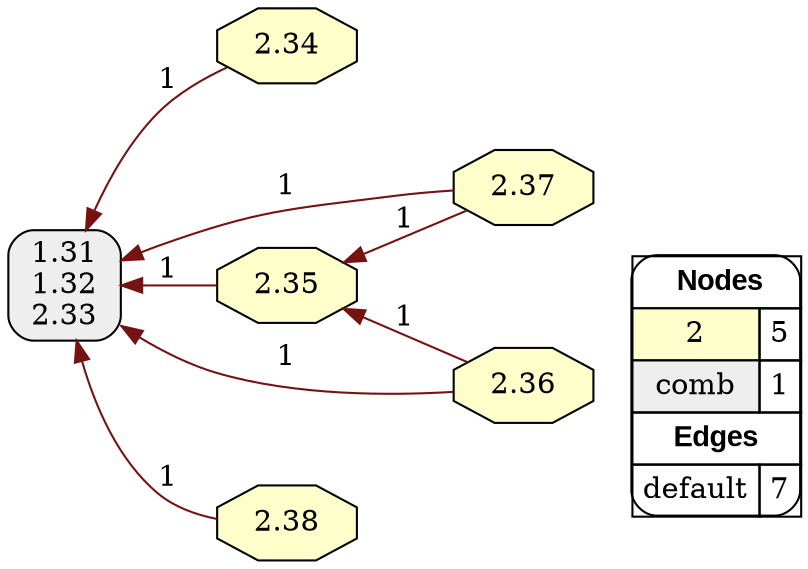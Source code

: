 digraph{
rankdir=RL
node[shape=octagon style=filled fillcolor="#FFFFCC"] 
"2.35"
"2.34"
"2.37"
"2.36"
"2.38"
node[shape=box style="filled,rounded" fillcolor="#EEEEEE"] 
"1.31\n1.32\n2.33"
edge[arrowhead=normal style=solid color="#000000" constraint=true ]
"2.34" -> "1.31\n1.32\n2.33" [label="1"][color="#761212"]
"2.36" -> "1.31\n1.32\n2.33" [label="1"][color="#761212"]
"2.38" -> "1.31\n1.32\n2.33" [label="1"][color="#761212"]
"2.35" -> "1.31\n1.32\n2.33" [label="1"][color="#761212"]
"2.37" -> "1.31\n1.32\n2.33" [label="1"][color="#761212"]
"2.36" -> "2.35" [label="1"][color="#761212"]
"2.37" -> "2.35" [label="1"][color="#761212"]
edge[arrowhead=normal style=solid color="#000000" constraint=true ]
node[shape=box] 
{rank=source Legend [fillcolor= white margin=0 label=< 
 <TABLE BORDER="0" CELLBORDER="1" CELLSPACING="0" CELLPADDING="4"> 
<TR> <TD COLSPAN="2"><font face="Arial Black"> Nodes</font></TD> </TR> 
<TR> 
 <TD bgcolor="#FFFFCC">2</TD> 
 <TD>5</TD> 
 </TR> 
<TR> 
 <TD bgcolor="#EEEEEE">comb</TD> 
 <TD>1</TD> 
 </TR> 
<TR> <TD COLSPAN="2"><font face = "Arial Black"> Edges </font></TD> </TR> 
<TR> 
 <TD><font color ="#000000">default</font></TD> 
 <TD>7</TD> 
 </TR> 
</TABLE> 
 >] } 
}